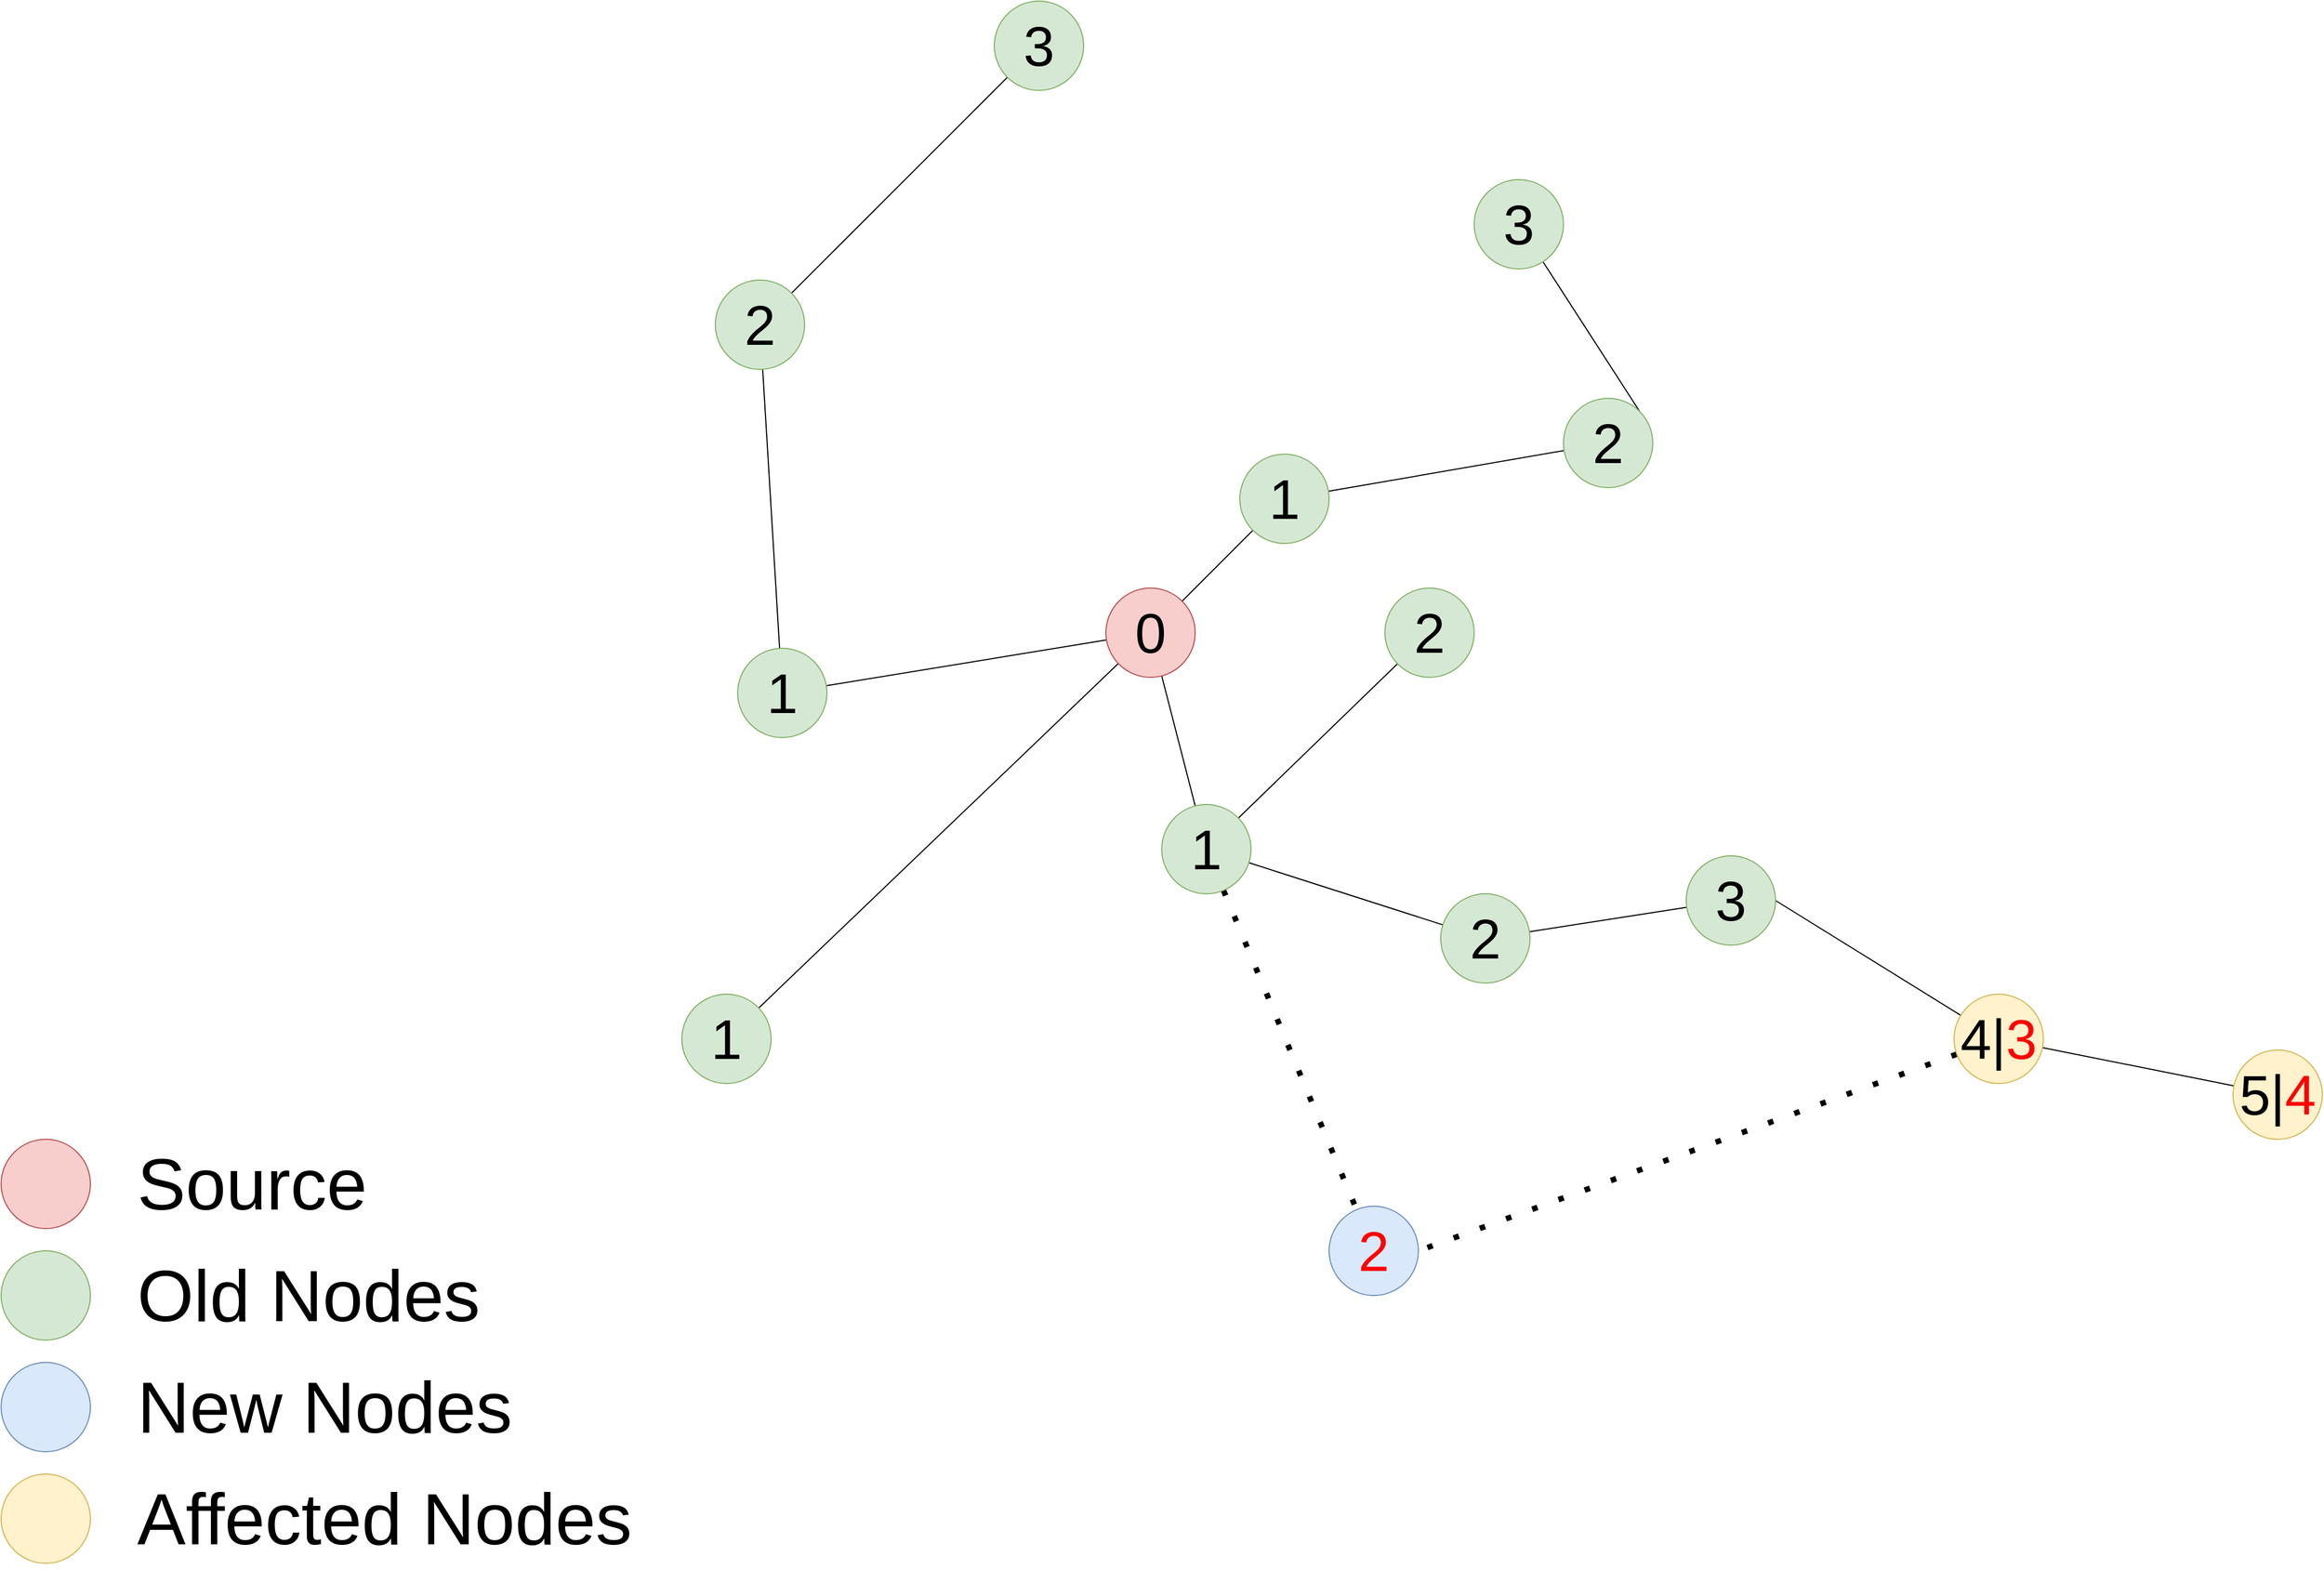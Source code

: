 <mxfile version="20.5.1" type="github">
  <diagram id="cPNhERo3y8YZQ6p_yw8e" name="Page-1">
    <mxGraphModel dx="2607" dy="1560" grid="1" gridSize="10" guides="1" tooltips="1" connect="1" arrows="1" fold="1" page="1" pageScale="1" pageWidth="3300" pageHeight="4681" math="0" shadow="0">
      <root>
        <mxCell id="0" />
        <mxCell id="1" parent="0" />
        <mxCell id="4xruHLtJ7g0Ft4R3j1DA-3" value="" style="rounded=0;orthogonalLoop=1;jettySize=auto;html=1;endArrow=none;endFill=0;fontSize=50;" edge="1" parent="1" source="4xruHLtJ7g0Ft4R3j1DA-1" target="4xruHLtJ7g0Ft4R3j1DA-2">
          <mxGeometry relative="1" as="geometry" />
        </mxCell>
        <mxCell id="4xruHLtJ7g0Ft4R3j1DA-5" value="" style="edgeStyle=none;rounded=0;orthogonalLoop=1;jettySize=auto;html=1;endArrow=none;endFill=0;fontSize=50;" edge="1" parent="1" source="4xruHLtJ7g0Ft4R3j1DA-1" target="4xruHLtJ7g0Ft4R3j1DA-4">
          <mxGeometry relative="1" as="geometry" />
        </mxCell>
        <mxCell id="4xruHLtJ7g0Ft4R3j1DA-1" value="1" style="ellipse;whiteSpace=wrap;html=1;aspect=fixed;fillColor=#d5e8d4;strokeColor=#82b366;fontSize=50;" vertex="1" parent="1">
          <mxGeometry x="1410" y="646" width="80" height="80" as="geometry" />
        </mxCell>
        <mxCell id="4xruHLtJ7g0Ft4R3j1DA-27" style="edgeStyle=none;rounded=0;orthogonalLoop=1;jettySize=auto;html=1;exitX=1;exitY=0;exitDx=0;exitDy=0;endArrow=none;endFill=0;fontSize=50;" edge="1" parent="1" source="4xruHLtJ7g0Ft4R3j1DA-2" target="4xruHLtJ7g0Ft4R3j1DA-26">
          <mxGeometry relative="1" as="geometry" />
        </mxCell>
        <mxCell id="4xruHLtJ7g0Ft4R3j1DA-2" value="2" style="ellipse;whiteSpace=wrap;html=1;aspect=fixed;fillColor=#d5e8d4;strokeColor=#82b366;fontSize=50;" vertex="1" parent="1">
          <mxGeometry x="1700" y="596" width="80" height="80" as="geometry" />
        </mxCell>
        <mxCell id="4xruHLtJ7g0Ft4R3j1DA-7" value="" style="edgeStyle=none;rounded=0;orthogonalLoop=1;jettySize=auto;html=1;endArrow=none;endFill=0;fontSize=50;" edge="1" parent="1" source="4xruHLtJ7g0Ft4R3j1DA-4" target="4xruHLtJ7g0Ft4R3j1DA-6">
          <mxGeometry relative="1" as="geometry" />
        </mxCell>
        <mxCell id="4xruHLtJ7g0Ft4R3j1DA-17" value="" style="edgeStyle=none;rounded=0;orthogonalLoop=1;jettySize=auto;html=1;endArrow=none;endFill=0;fontSize=50;" edge="1" parent="1" source="4xruHLtJ7g0Ft4R3j1DA-4" target="4xruHLtJ7g0Ft4R3j1DA-16">
          <mxGeometry relative="1" as="geometry" />
        </mxCell>
        <mxCell id="4xruHLtJ7g0Ft4R3j1DA-25" value="" style="edgeStyle=none;rounded=0;orthogonalLoop=1;jettySize=auto;html=1;endArrow=none;endFill=0;fontSize=50;" edge="1" parent="1" source="4xruHLtJ7g0Ft4R3j1DA-4" target="4xruHLtJ7g0Ft4R3j1DA-24">
          <mxGeometry relative="1" as="geometry" />
        </mxCell>
        <mxCell id="4xruHLtJ7g0Ft4R3j1DA-4" value="&lt;font style=&quot;font-size: 50px;&quot;&gt;0&lt;/font&gt;" style="ellipse;whiteSpace=wrap;html=1;aspect=fixed;fillColor=#f8cecc;strokeColor=#b85450;fontSize=50;" vertex="1" parent="1">
          <mxGeometry x="1290" y="766" width="80" height="80" as="geometry" />
        </mxCell>
        <mxCell id="4xruHLtJ7g0Ft4R3j1DA-9" value="" style="edgeStyle=none;rounded=0;orthogonalLoop=1;jettySize=auto;html=1;endArrow=none;endFill=0;fontSize=50;" edge="1" parent="1" source="4xruHLtJ7g0Ft4R3j1DA-6" target="4xruHLtJ7g0Ft4R3j1DA-8">
          <mxGeometry relative="1" as="geometry" />
        </mxCell>
        <mxCell id="4xruHLtJ7g0Ft4R3j1DA-13" value="" style="edgeStyle=none;rounded=0;orthogonalLoop=1;jettySize=auto;html=1;endArrow=none;endFill=0;fontSize=50;" edge="1" parent="1" source="4xruHLtJ7g0Ft4R3j1DA-6" target="4xruHLtJ7g0Ft4R3j1DA-12">
          <mxGeometry relative="1" as="geometry" />
        </mxCell>
        <mxCell id="4xruHLtJ7g0Ft4R3j1DA-34" value="" style="edgeStyle=none;rounded=0;orthogonalLoop=1;jettySize=auto;html=1;endArrow=none;endFill=0;dashed=1;dashPattern=1 4;strokeWidth=5;fontSize=50;" edge="1" parent="1" source="4xruHLtJ7g0Ft4R3j1DA-6" target="4xruHLtJ7g0Ft4R3j1DA-33">
          <mxGeometry relative="1" as="geometry" />
        </mxCell>
        <mxCell id="4xruHLtJ7g0Ft4R3j1DA-6" value="1" style="ellipse;whiteSpace=wrap;html=1;aspect=fixed;fillColor=#d5e8d4;strokeColor=#82b366;fontSize=50;" vertex="1" parent="1">
          <mxGeometry x="1340" y="960" width="80" height="80" as="geometry" />
        </mxCell>
        <mxCell id="4xruHLtJ7g0Ft4R3j1DA-11" value="" style="edgeStyle=none;rounded=0;orthogonalLoop=1;jettySize=auto;html=1;endArrow=none;endFill=0;fontSize=50;" edge="1" parent="1" source="4xruHLtJ7g0Ft4R3j1DA-8" target="4xruHLtJ7g0Ft4R3j1DA-10">
          <mxGeometry relative="1" as="geometry" />
        </mxCell>
        <mxCell id="4xruHLtJ7g0Ft4R3j1DA-8" value="2" style="ellipse;whiteSpace=wrap;html=1;aspect=fixed;fillColor=#d5e8d4;strokeColor=#82b366;fontSize=50;" vertex="1" parent="1">
          <mxGeometry x="1590" y="1040" width="80" height="80" as="geometry" />
        </mxCell>
        <mxCell id="4xruHLtJ7g0Ft4R3j1DA-15" style="edgeStyle=none;rounded=0;orthogonalLoop=1;jettySize=auto;html=1;exitX=1;exitY=0.5;exitDx=0;exitDy=0;endArrow=none;endFill=0;fontSize=50;" edge="1" parent="1" source="4xruHLtJ7g0Ft4R3j1DA-10" target="4xruHLtJ7g0Ft4R3j1DA-14">
          <mxGeometry relative="1" as="geometry" />
        </mxCell>
        <mxCell id="4xruHLtJ7g0Ft4R3j1DA-10" value="3" style="ellipse;whiteSpace=wrap;html=1;aspect=fixed;fillColor=#d5e8d4;strokeColor=#82b366;fontSize=50;" vertex="1" parent="1">
          <mxGeometry x="1810" y="1006" width="80" height="80" as="geometry" />
        </mxCell>
        <mxCell id="4xruHLtJ7g0Ft4R3j1DA-12" value="2" style="ellipse;whiteSpace=wrap;html=1;aspect=fixed;fillColor=#d5e8d4;strokeColor=#82b366;fontSize=50;" vertex="1" parent="1">
          <mxGeometry x="1540" y="766" width="80" height="80" as="geometry" />
        </mxCell>
        <mxCell id="4xruHLtJ7g0Ft4R3j1DA-31" value="" style="edgeStyle=none;rounded=0;orthogonalLoop=1;jettySize=auto;html=1;endArrow=none;endFill=0;fontSize=50;" edge="1" parent="1" source="4xruHLtJ7g0Ft4R3j1DA-14" target="4xruHLtJ7g0Ft4R3j1DA-30">
          <mxGeometry relative="1" as="geometry" />
        </mxCell>
        <mxCell id="4xruHLtJ7g0Ft4R3j1DA-35" style="edgeStyle=none;rounded=0;orthogonalLoop=1;jettySize=auto;html=1;entryX=1;entryY=0.5;entryDx=0;entryDy=0;endArrow=none;endFill=0;dashed=1;dashPattern=1 4;strokeWidth=5;fontSize=50;" edge="1" parent="1" source="4xruHLtJ7g0Ft4R3j1DA-14" target="4xruHLtJ7g0Ft4R3j1DA-33">
          <mxGeometry relative="1" as="geometry" />
        </mxCell>
        <mxCell id="4xruHLtJ7g0Ft4R3j1DA-14" value="4|&lt;font color=&quot;#ff0000&quot;&gt;3&lt;/font&gt;" style="ellipse;whiteSpace=wrap;html=1;aspect=fixed;fillColor=#fff2cc;strokeColor=#d6b656;fontSize=50;" vertex="1" parent="1">
          <mxGeometry x="2050" y="1130" width="80" height="80" as="geometry" />
        </mxCell>
        <mxCell id="4xruHLtJ7g0Ft4R3j1DA-19" value="" style="edgeStyle=none;rounded=0;orthogonalLoop=1;jettySize=auto;html=1;endArrow=none;endFill=0;fontSize=50;" edge="1" parent="1" source="4xruHLtJ7g0Ft4R3j1DA-16" target="4xruHLtJ7g0Ft4R3j1DA-18">
          <mxGeometry relative="1" as="geometry" />
        </mxCell>
        <mxCell id="4xruHLtJ7g0Ft4R3j1DA-16" value="1" style="ellipse;whiteSpace=wrap;html=1;aspect=fixed;fillColor=#d5e8d4;strokeColor=#82b366;fontSize=50;" vertex="1" parent="1">
          <mxGeometry x="960" y="820" width="80" height="80" as="geometry" />
        </mxCell>
        <mxCell id="4xruHLtJ7g0Ft4R3j1DA-22" value="" style="edgeStyle=none;rounded=0;orthogonalLoop=1;jettySize=auto;html=1;endArrow=none;endFill=0;fontSize=50;" edge="1" parent="1" source="4xruHLtJ7g0Ft4R3j1DA-18" target="4xruHLtJ7g0Ft4R3j1DA-21">
          <mxGeometry relative="1" as="geometry" />
        </mxCell>
        <mxCell id="4xruHLtJ7g0Ft4R3j1DA-18" value="2" style="ellipse;whiteSpace=wrap;html=1;aspect=fixed;fillColor=#d5e8d4;strokeColor=#82b366;fontSize=50;" vertex="1" parent="1">
          <mxGeometry x="940" y="490" width="80" height="80" as="geometry" />
        </mxCell>
        <mxCell id="4xruHLtJ7g0Ft4R3j1DA-21" value="3" style="ellipse;whiteSpace=wrap;html=1;aspect=fixed;fillColor=#d5e8d4;strokeColor=#82b366;fontSize=50;" vertex="1" parent="1">
          <mxGeometry x="1190" y="240" width="80" height="80" as="geometry" />
        </mxCell>
        <mxCell id="4xruHLtJ7g0Ft4R3j1DA-24" value="1" style="ellipse;whiteSpace=wrap;html=1;aspect=fixed;fillColor=#d5e8d4;strokeColor=#82b366;fontSize=50;" vertex="1" parent="1">
          <mxGeometry x="910" y="1130" width="80" height="80" as="geometry" />
        </mxCell>
        <mxCell id="4xruHLtJ7g0Ft4R3j1DA-26" value="3" style="ellipse;whiteSpace=wrap;html=1;aspect=fixed;fillColor=#d5e8d4;strokeColor=#82b366;fontSize=50;" vertex="1" parent="1">
          <mxGeometry x="1620" y="400" width="80" height="80" as="geometry" />
        </mxCell>
        <mxCell id="4xruHLtJ7g0Ft4R3j1DA-30" value="5|&lt;font color=&quot;#ff0000&quot;&gt;4&lt;/font&gt;" style="ellipse;whiteSpace=wrap;html=1;aspect=fixed;fillColor=#fff2cc;strokeColor=#d6b656;fontSize=50;" vertex="1" parent="1">
          <mxGeometry x="2300" y="1180" width="80" height="80" as="geometry" />
        </mxCell>
        <mxCell id="4xruHLtJ7g0Ft4R3j1DA-33" value="2" style="ellipse;whiteSpace=wrap;html=1;aspect=fixed;fillColor=#dae8fc;strokeColor=#6c8ebf;fontSize=50;fontColor=#FF0000;" vertex="1" parent="1">
          <mxGeometry x="1490" y="1320" width="80" height="80" as="geometry" />
        </mxCell>
        <mxCell id="4xruHLtJ7g0Ft4R3j1DA-36" value="" style="ellipse;whiteSpace=wrap;html=1;aspect=fixed;fillColor=#d5e8d4;strokeColor=#82b366;" vertex="1" parent="1">
          <mxGeometry x="300" y="1360" width="80" height="80" as="geometry" />
        </mxCell>
        <mxCell id="4xruHLtJ7g0Ft4R3j1DA-38" value="" style="ellipse;whiteSpace=wrap;html=1;aspect=fixed;fillColor=#dae8fc;strokeColor=#6c8ebf;" vertex="1" parent="1">
          <mxGeometry x="300" y="1460" width="80" height="80" as="geometry" />
        </mxCell>
        <mxCell id="4xruHLtJ7g0Ft4R3j1DA-39" value="" style="ellipse;whiteSpace=wrap;html=1;aspect=fixed;fillColor=#f8cecc;strokeColor=#b85450;" vertex="1" parent="1">
          <mxGeometry x="300" y="1260" width="80" height="80" as="geometry" />
        </mxCell>
        <mxCell id="4xruHLtJ7g0Ft4R3j1DA-40" value="" style="ellipse;whiteSpace=wrap;html=1;aspect=fixed;fillColor=#fff2cc;strokeColor=#d6b656;" vertex="1" parent="1">
          <mxGeometry x="300" y="1560" width="80" height="80" as="geometry" />
        </mxCell>
        <mxCell id="4xruHLtJ7g0Ft4R3j1DA-41" value="&lt;font style=&quot;font-size: 65px;&quot;&gt;Source&lt;/font&gt;" style="text;html=1;align=left;verticalAlign=middle;resizable=0;points=[];autosize=1;strokeColor=none;fillColor=none;fontSize=65;" vertex="1" parent="1">
          <mxGeometry x="420" y="1255" width="230" height="90" as="geometry" />
        </mxCell>
        <mxCell id="4xruHLtJ7g0Ft4R3j1DA-42" value="&lt;font style=&quot;font-size: 65px;&quot;&gt;Old Nodes&lt;/font&gt;" style="text;html=1;align=left;verticalAlign=middle;resizable=0;points=[];autosize=1;strokeColor=none;fillColor=none;fontSize=65;" vertex="1" parent="1">
          <mxGeometry x="420" y="1355" width="330" height="90" as="geometry" />
        </mxCell>
        <mxCell id="4xruHLtJ7g0Ft4R3j1DA-43" value="&lt;font style=&quot;font-size: 65px;&quot;&gt;New Nodes&lt;/font&gt;" style="text;html=1;align=left;verticalAlign=middle;resizable=0;points=[];autosize=1;strokeColor=none;fillColor=none;fontSize=65;" vertex="1" parent="1">
          <mxGeometry x="420" y="1455" width="360" height="90" as="geometry" />
        </mxCell>
        <mxCell id="4xruHLtJ7g0Ft4R3j1DA-44" value="Affected Nodes" style="text;html=1;align=left;verticalAlign=middle;resizable=0;points=[];autosize=1;strokeColor=none;fillColor=none;fontSize=65;" vertex="1" parent="1">
          <mxGeometry x="420" y="1555" width="470" height="90" as="geometry" />
        </mxCell>
      </root>
    </mxGraphModel>
  </diagram>
</mxfile>
